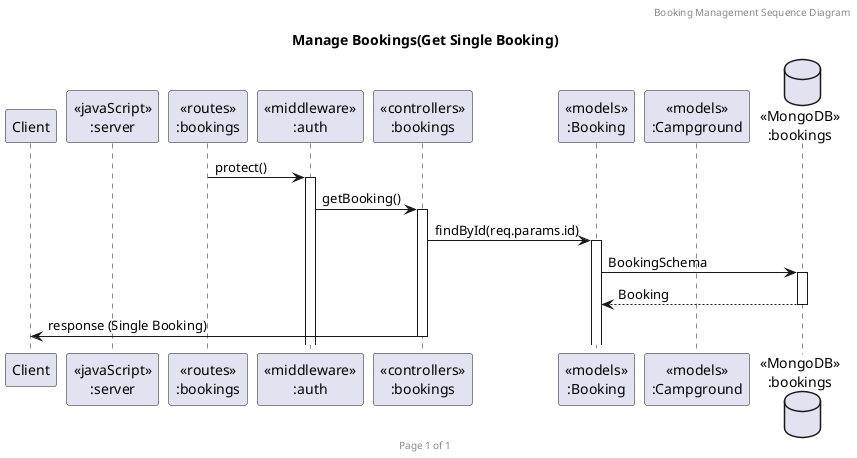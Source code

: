 @startuml manage-bookings

header Booking Management Sequence Diagram
footer Page %page% of %lastpage%
title "Manage Bookings(Get Single Booking)"

participant "Client" as client
participant "<<javaScript>>\n:server" as server
participant "<<routes>>\n:bookings" as routerBookings
participant "<<middleware>>\n:auth" as middlewareAuth
participant "<<controllers>>\n:bookings" as controllersBookings
participant "<<models>>\n:Booking" as modelBooking
participant "<<models>>\n:Campground" as modelCampground
database "<<MongoDB>>\n:bookings" as BookingsDatabase


routerBookings -> middlewareAuth ++: protect()
middlewareAuth -> controllersBookings ++: getBooking()
controllersBookings -> modelBooking ++: findById(req.params.id)
modelBooking -> BookingsDatabase ++: BookingSchema
BookingsDatabase --> modelBooking --: Booking
controllersBookings->client --: response (Single Booking)


@enduml